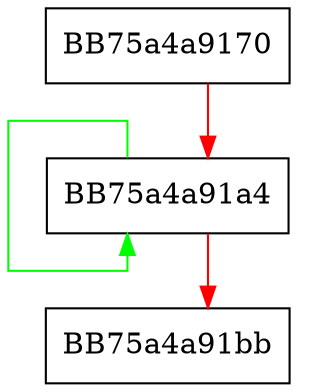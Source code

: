 digraph SSE_mulps {
  node [shape="box"];
  graph [splines=ortho];
  BB75a4a9170 -> BB75a4a91a4 [color="red"];
  BB75a4a91a4 -> BB75a4a91a4 [color="green"];
  BB75a4a91a4 -> BB75a4a91bb [color="red"];
}